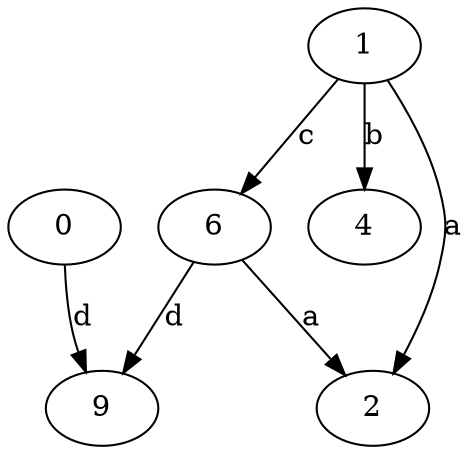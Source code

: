 strict digraph  {
0;
1;
2;
4;
6;
9;
0 -> 9  [label=d];
1 -> 2  [label=a];
1 -> 4  [label=b];
1 -> 6  [label=c];
6 -> 2  [label=a];
6 -> 9  [label=d];
}
